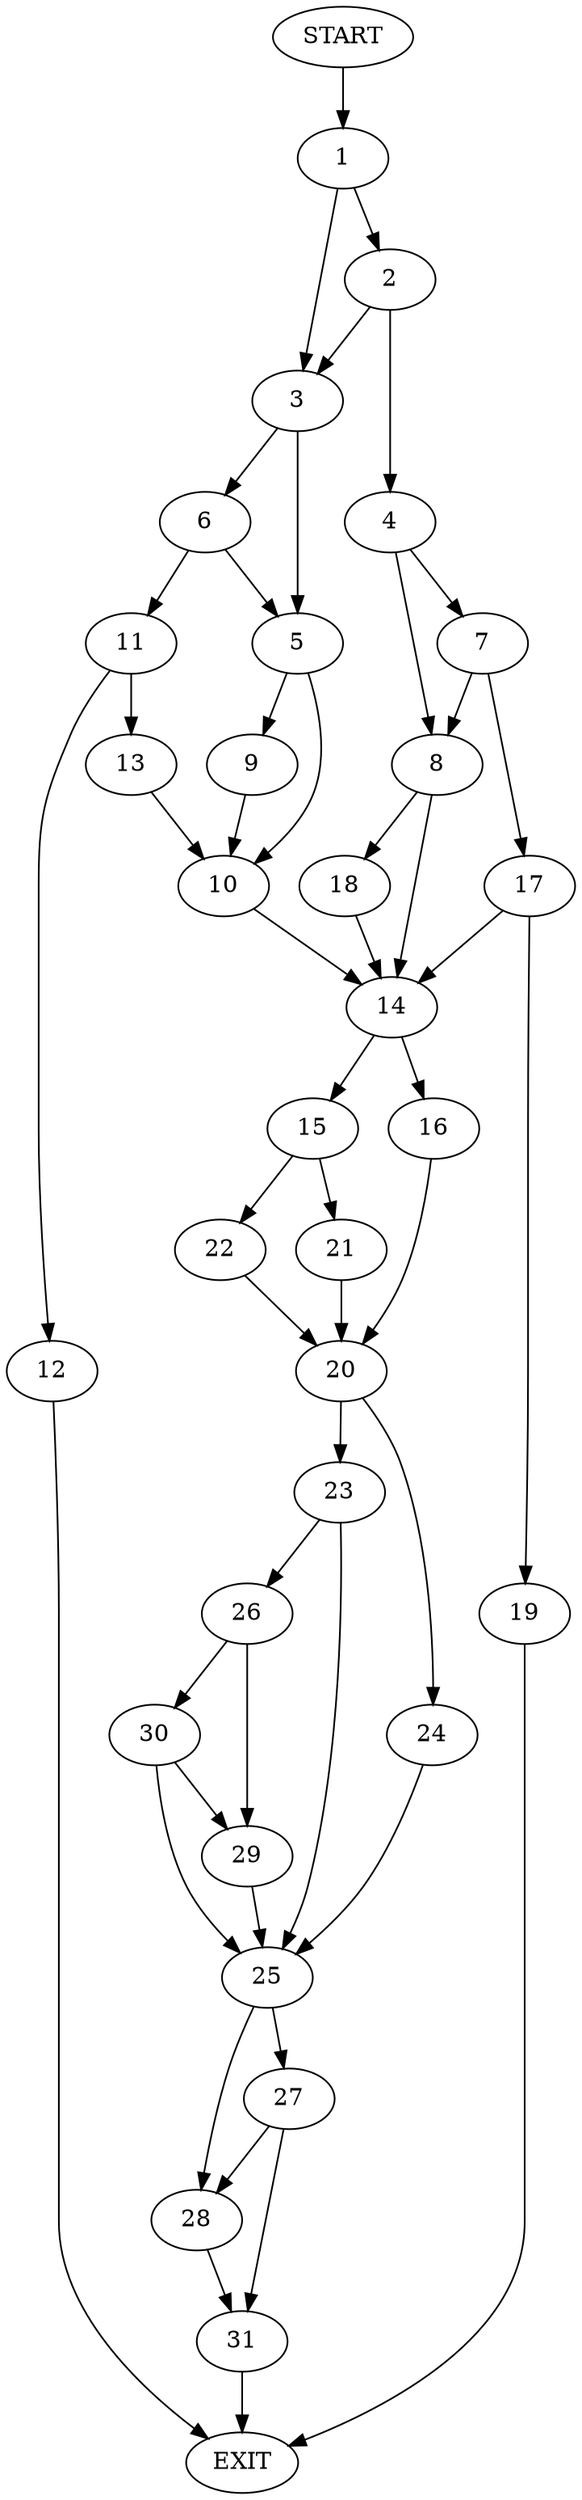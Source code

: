digraph {
0 [label="START"]
32 [label="EXIT"]
0 -> 1
1 -> 2
1 -> 3
2 -> 4
2 -> 3
3 -> 5
3 -> 6
4 -> 7
4 -> 8
5 -> 9
5 -> 10
6 -> 5
6 -> 11
11 -> 12
11 -> 13
10 -> 14
9 -> 10
12 -> 32
13 -> 10
14 -> 15
14 -> 16
7 -> 17
7 -> 8
8 -> 14
8 -> 18
17 -> 14
17 -> 19
18 -> 14
19 -> 32
16 -> 20
15 -> 21
15 -> 22
20 -> 23
20 -> 24
22 -> 20
21 -> 20
24 -> 25
23 -> 26
23 -> 25
25 -> 27
25 -> 28
26 -> 29
26 -> 30
30 -> 25
30 -> 29
29 -> 25
27 -> 31
27 -> 28
28 -> 31
31 -> 32
}
